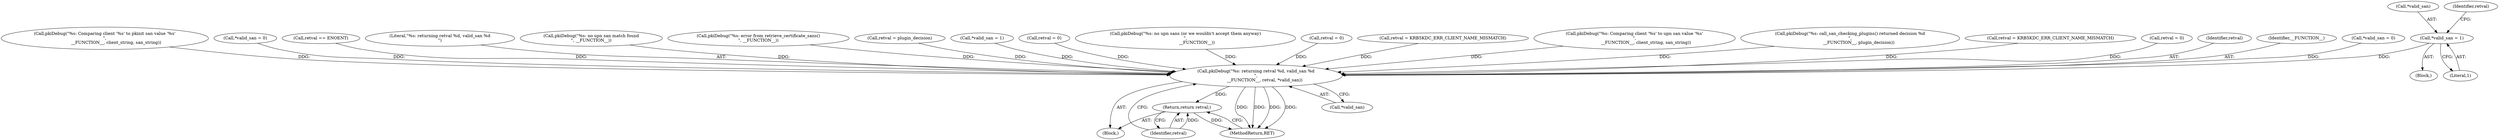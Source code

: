 digraph "0_krb5_50fe4074f188c2d4da0c421e96553acea8378db2_1@pointer" {
"1000261" [label="(Call,*valid_san = 1)"];
"1000408" [label="(Call,pkiDebug(\"%s: returning retval %d, valid_san %d\n\",\n             __FUNCTION__, retval, *valid_san))"];
"1000414" [label="(Return,return retval;)"];
"1000408" [label="(Call,pkiDebug(\"%s: returning retval %d, valid_san %d\n\",\n             __FUNCTION__, retval, *valid_san))"];
"1000265" [label="(Call,retval = 0)"];
"1000280" [label="(Call,retval = KRB5KDC_ERR_CLIENT_NAME_MISMATCH)"];
"1000112" [label="(Block,)"];
"1000306" [label="(Call,pkiDebug(\"%s: Comparing client '%s' to upn san value '%s'\n\",\n                 __FUNCTION__, client_string, san_string))"];
"1000199" [label="(Call,pkiDebug(\"%s: call_san_checking_plugins() returned decision %d\n\",\n             __FUNCTION__, plugin_decision))"];
"1000262" [label="(Call,*valid_san)"];
"1000261" [label="(Call,*valid_san = 1)"];
"1000172" [label="(Call,retval = KRB5KDC_ERR_CLIENT_NAME_MISMATCH)"];
"1000328" [label="(Call,retval = 0)"];
"1000411" [label="(Identifier,retval)"];
"1000410" [label="(Identifier,__FUNCTION__)"];
"1000412" [label="(Call,*valid_san)"];
"1000344" [label="(Call,*valid_san = 0)"];
"1000264" [label="(Literal,1)"];
"1000243" [label="(Call,pkiDebug(\"%s: Comparing client '%s' to pkinit san value '%s'\n\",\n                 __FUNCTION__, client_string, san_string))"];
"1000128" [label="(Call,*valid_san = 0)"];
"1000414" [label="(Return,return retval;)"];
"1000415" [label="(Identifier,retval)"];
"1000258" [label="(Block,)"];
"1000416" [label="(MethodReturn,RET)"];
"1000158" [label="(Call,retval == ENOENT)"];
"1000409" [label="(Literal,\"%s: returning retval %d, valid_san %d\n\")"];
"1000332" [label="(Call,pkiDebug(\"%s: no upn san match found\n\", __FUNCTION__))"];
"1000169" [label="(Call,pkiDebug(\"%s: error from retrieve_certificate_sans()\n\", __FUNCTION__))"];
"1000208" [label="(Call,retval = plugin_decision)"];
"1000324" [label="(Call,*valid_san = 1)"];
"1000351" [label="(Call,retval = 0)"];
"1000266" [label="(Identifier,retval)"];
"1000277" [label="(Call,pkiDebug(\"%s: no upn sans (or we wouldn't accept them anyway)\n\",\n                 __FUNCTION__))"];
"1000261" -> "1000258"  [label="AST: "];
"1000261" -> "1000264"  [label="CFG: "];
"1000262" -> "1000261"  [label="AST: "];
"1000264" -> "1000261"  [label="AST: "];
"1000266" -> "1000261"  [label="CFG: "];
"1000261" -> "1000408"  [label="DDG: "];
"1000408" -> "1000112"  [label="AST: "];
"1000408" -> "1000412"  [label="CFG: "];
"1000409" -> "1000408"  [label="AST: "];
"1000410" -> "1000408"  [label="AST: "];
"1000411" -> "1000408"  [label="AST: "];
"1000412" -> "1000408"  [label="AST: "];
"1000415" -> "1000408"  [label="CFG: "];
"1000408" -> "1000416"  [label="DDG: "];
"1000408" -> "1000416"  [label="DDG: "];
"1000408" -> "1000416"  [label="DDG: "];
"1000408" -> "1000416"  [label="DDG: "];
"1000332" -> "1000408"  [label="DDG: "];
"1000199" -> "1000408"  [label="DDG: "];
"1000169" -> "1000408"  [label="DDG: "];
"1000243" -> "1000408"  [label="DDG: "];
"1000306" -> "1000408"  [label="DDG: "];
"1000277" -> "1000408"  [label="DDG: "];
"1000158" -> "1000408"  [label="DDG: "];
"1000208" -> "1000408"  [label="DDG: "];
"1000351" -> "1000408"  [label="DDG: "];
"1000265" -> "1000408"  [label="DDG: "];
"1000328" -> "1000408"  [label="DDG: "];
"1000280" -> "1000408"  [label="DDG: "];
"1000172" -> "1000408"  [label="DDG: "];
"1000128" -> "1000408"  [label="DDG: "];
"1000324" -> "1000408"  [label="DDG: "];
"1000344" -> "1000408"  [label="DDG: "];
"1000408" -> "1000414"  [label="DDG: "];
"1000414" -> "1000112"  [label="AST: "];
"1000414" -> "1000415"  [label="CFG: "];
"1000415" -> "1000414"  [label="AST: "];
"1000416" -> "1000414"  [label="CFG: "];
"1000414" -> "1000416"  [label="DDG: "];
"1000415" -> "1000414"  [label="DDG: "];
}
